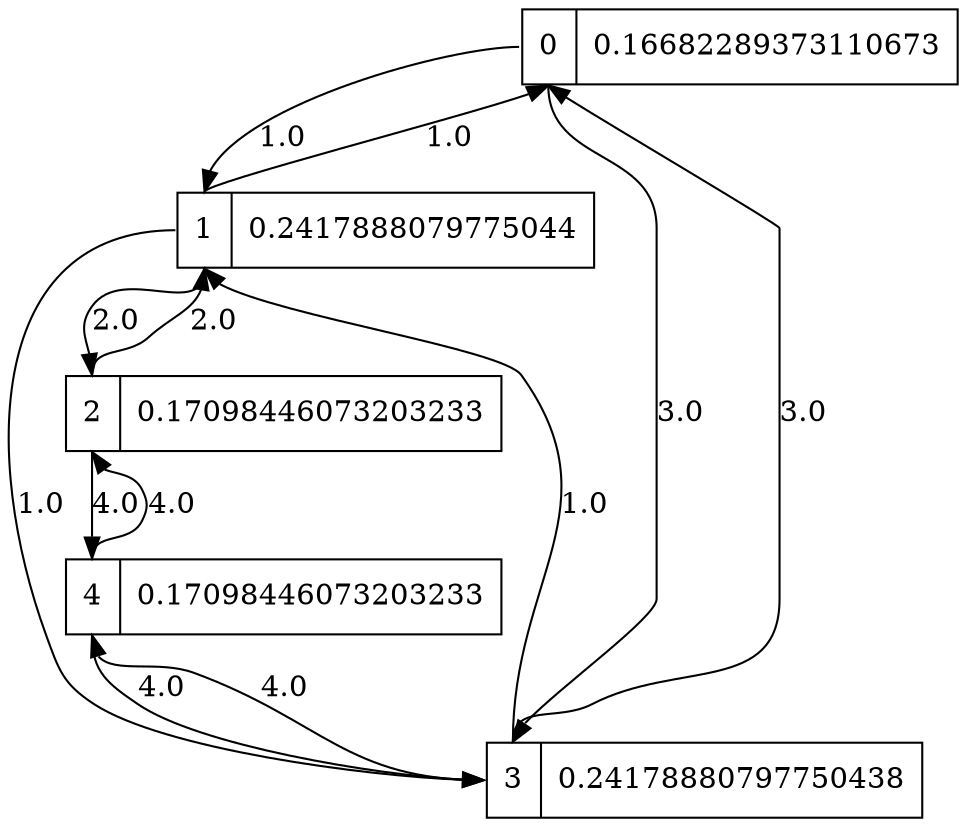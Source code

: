 digraph g {
0:id -> 1:id [label=1.0 ];
0:id -> 3:id [label=3.0 ];
"0" [label="<id> 0|0.16682289373110673",shape=record,fillcolor="blue:orange"];
2:id -> 1:id [label=2.0 ];
2:id -> 4:id [label=4.0 ];
"2" [label="<id> 2|0.17098446073203233",shape=record,fillcolor="blue:orange"];
1:id -> 0:id [label=1.0 ];
1:id -> 2:id [label=2.0 ];
1:id -> 3:id [label=1.0 ];
"1" [label="<id> 1|0.2417888079775044",shape=record,fillcolor="blue:orange"];
3:id -> 0:id [label=3.0 ];
3:id -> 1:id [label=1.0 ];
3:id -> 4:id [label=4.0 ];
"3" [label="<id> 3|0.24178880797750438",shape=record,fillcolor="blue:orange"];
4:id -> 3:id [label=4.0 ];
4:id -> 2:id [label=4.0 ];
"4" [label="<id> 4|0.17098446073203233",shape=record,fillcolor="blue:orange"];
}
